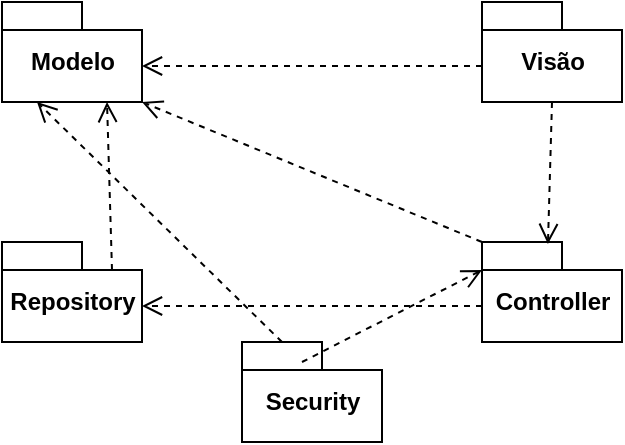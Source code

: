 <mxfile version="14.8.0" type="github">
  <diagram id="SymWtLbQICoTOxsduoH1" name="Page-1">
    <mxGraphModel dx="786" dy="449" grid="1" gridSize="10" guides="1" tooltips="1" connect="1" arrows="1" fold="1" page="1" pageScale="1" pageWidth="850" pageHeight="1100" math="0" shadow="0">
      <root>
        <mxCell id="0" />
        <mxCell id="1" parent="0" />
        <mxCell id="B5fJH4kxP5eTqqaV1vvk-1" value="Modelo" style="shape=folder;fontStyle=1;spacingTop=10;tabWidth=40;tabHeight=14;tabPosition=left;html=1;" vertex="1" parent="1">
          <mxGeometry x="120" y="30" width="70" height="50" as="geometry" />
        </mxCell>
        <mxCell id="B5fJH4kxP5eTqqaV1vvk-2" value="Visão" style="shape=folder;fontStyle=1;spacingTop=10;tabWidth=40;tabHeight=14;tabPosition=left;html=1;" vertex="1" parent="1">
          <mxGeometry x="360" y="30" width="70" height="50" as="geometry" />
        </mxCell>
        <mxCell id="B5fJH4kxP5eTqqaV1vvk-3" value="Controller" style="shape=folder;fontStyle=1;spacingTop=10;tabWidth=40;tabHeight=14;tabPosition=left;html=1;" vertex="1" parent="1">
          <mxGeometry x="360" y="150" width="70" height="50" as="geometry" />
        </mxCell>
        <mxCell id="B5fJH4kxP5eTqqaV1vvk-4" value="Repository" style="shape=folder;fontStyle=1;spacingTop=10;tabWidth=40;tabHeight=14;tabPosition=left;html=1;" vertex="1" parent="1">
          <mxGeometry x="120" y="150" width="70" height="50" as="geometry" />
        </mxCell>
        <mxCell id="B5fJH4kxP5eTqqaV1vvk-5" value="" style="html=1;verticalAlign=bottom;endArrow=open;dashed=1;endSize=8;entryX=0;entryY=0;entryDx=70;entryDy=32;entryPerimeter=0;exitX=0;exitY=0;exitDx=0;exitDy=32;exitPerimeter=0;" edge="1" parent="1" source="B5fJH4kxP5eTqqaV1vvk-2" target="B5fJH4kxP5eTqqaV1vvk-1">
          <mxGeometry relative="1" as="geometry">
            <mxPoint x="360" y="70" as="sourcePoint" />
            <mxPoint x="280" y="70" as="targetPoint" />
          </mxGeometry>
        </mxCell>
        <mxCell id="B5fJH4kxP5eTqqaV1vvk-6" value="" style="html=1;verticalAlign=bottom;endArrow=open;dashed=1;endSize=8;entryX=0.75;entryY=1;entryDx=0;entryDy=0;entryPerimeter=0;exitX=0;exitY=0;exitDx=55;exitDy=14;exitPerimeter=0;" edge="1" parent="1" source="B5fJH4kxP5eTqqaV1vvk-4" target="B5fJH4kxP5eTqqaV1vvk-1">
          <mxGeometry relative="1" as="geometry">
            <mxPoint x="350" y="110" as="sourcePoint" />
            <mxPoint x="180" y="112" as="targetPoint" />
          </mxGeometry>
        </mxCell>
        <mxCell id="B5fJH4kxP5eTqqaV1vvk-7" value="" style="html=1;verticalAlign=bottom;endArrow=open;dashed=1;endSize=8;entryX=0;entryY=0;entryDx=70;entryDy=32;entryPerimeter=0;exitX=0;exitY=0;exitDx=0;exitDy=32;exitPerimeter=0;" edge="1" parent="1" source="B5fJH4kxP5eTqqaV1vvk-3" target="B5fJH4kxP5eTqqaV1vvk-4">
          <mxGeometry relative="1" as="geometry">
            <mxPoint x="380" y="90" as="sourcePoint" />
            <mxPoint x="210" y="92" as="targetPoint" />
          </mxGeometry>
        </mxCell>
        <mxCell id="B5fJH4kxP5eTqqaV1vvk-8" value="" style="html=1;verticalAlign=bottom;endArrow=open;dashed=1;endSize=8;entryX=0.471;entryY=0.02;entryDx=0;entryDy=0;entryPerimeter=0;exitX=0.5;exitY=1;exitDx=0;exitDy=0;exitPerimeter=0;" edge="1" parent="1" source="B5fJH4kxP5eTqqaV1vvk-2" target="B5fJH4kxP5eTqqaV1vvk-3">
          <mxGeometry relative="1" as="geometry">
            <mxPoint x="390" y="100" as="sourcePoint" />
            <mxPoint x="380" y="140" as="targetPoint" />
          </mxGeometry>
        </mxCell>
        <mxCell id="B5fJH4kxP5eTqqaV1vvk-9" value="" style="html=1;verticalAlign=bottom;endArrow=open;dashed=1;endSize=8;entryX=0;entryY=0;entryDx=70;entryDy=50;entryPerimeter=0;exitX=0;exitY=0;exitDx=0;exitDy=0;exitPerimeter=0;" edge="1" parent="1" source="B5fJH4kxP5eTqqaV1vvk-3" target="B5fJH4kxP5eTqqaV1vvk-1">
          <mxGeometry relative="1" as="geometry">
            <mxPoint x="400" y="110" as="sourcePoint" />
            <mxPoint x="230" y="112" as="targetPoint" />
          </mxGeometry>
        </mxCell>
        <mxCell id="B5fJH4kxP5eTqqaV1vvk-10" value="Security" style="shape=folder;fontStyle=1;spacingTop=10;tabWidth=40;tabHeight=14;tabPosition=left;html=1;" vertex="1" parent="1">
          <mxGeometry x="240" y="200" width="70" height="50" as="geometry" />
        </mxCell>
        <mxCell id="B5fJH4kxP5eTqqaV1vvk-11" value="" style="html=1;verticalAlign=bottom;endArrow=open;dashed=1;endSize=8;entryX=0.25;entryY=1;entryDx=0;entryDy=0;entryPerimeter=0;exitX=0;exitY=0;exitDx=20;exitDy=0;exitPerimeter=0;" edge="1" parent="1" source="B5fJH4kxP5eTqqaV1vvk-10" target="B5fJH4kxP5eTqqaV1vvk-1">
          <mxGeometry relative="1" as="geometry">
            <mxPoint x="370" y="192" as="sourcePoint" />
            <mxPoint x="200" y="192" as="targetPoint" />
          </mxGeometry>
        </mxCell>
        <mxCell id="B5fJH4kxP5eTqqaV1vvk-13" value="" style="html=1;verticalAlign=bottom;endArrow=open;dashed=1;endSize=8;entryX=0;entryY=0;entryDx=0;entryDy=14;entryPerimeter=0;exitX=0;exitY=0;exitDx=20;exitDy=0;exitPerimeter=0;" edge="1" parent="1" target="B5fJH4kxP5eTqqaV1vvk-3">
          <mxGeometry relative="1" as="geometry">
            <mxPoint x="270" y="210" as="sourcePoint" />
            <mxPoint x="147.5" y="90" as="targetPoint" />
          </mxGeometry>
        </mxCell>
      </root>
    </mxGraphModel>
  </diagram>
</mxfile>
